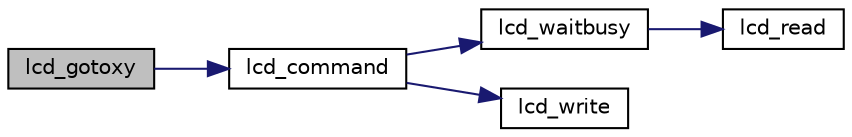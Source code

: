 digraph "lcd_gotoxy"
{
 // LATEX_PDF_SIZE
  edge [fontname="Helvetica",fontsize="10",labelfontname="Helvetica",labelfontsize="10"];
  node [fontname="Helvetica",fontsize="10",shape=record];
  rankdir="LR";
  Node1 [label="lcd_gotoxy",height=0.2,width=0.4,color="black", fillcolor="grey75", style="filled", fontcolor="black",tooltip="Set cursor to specified position."];
  Node1 -> Node2 [color="midnightblue",fontsize="10",style="solid",fontname="Helvetica"];
  Node2 [label="lcd_command",height=0.2,width=0.4,color="black", fillcolor="white", style="filled",URL="$group__pfleury__lcd.html#gaea9d14f02df06f948cb5a56776980826",tooltip="Send LCD controller instruction command."];
  Node2 -> Node3 [color="midnightblue",fontsize="10",style="solid",fontname="Helvetica"];
  Node3 [label="lcd_waitbusy",height=0.2,width=0.4,color="black", fillcolor="white", style="filled",URL="$lcd_8c.html#a4ca4373275e11ba1a2d2cbd242cbf1a4",tooltip=" "];
  Node3 -> Node4 [color="midnightblue",fontsize="10",style="solid",fontname="Helvetica"];
  Node4 [label="lcd_read",height=0.2,width=0.4,color="black", fillcolor="white", style="filled",URL="$lcd_8c.html#a48a16fff03a1164f27b460a49e702dc4",tooltip=" "];
  Node2 -> Node5 [color="midnightblue",fontsize="10",style="solid",fontname="Helvetica"];
  Node5 [label="lcd_write",height=0.2,width=0.4,color="black", fillcolor="white", style="filled",URL="$lcd_8c.html#a6aa4fa5c8ba19268338fa4215fa1807e",tooltip=" "];
}
